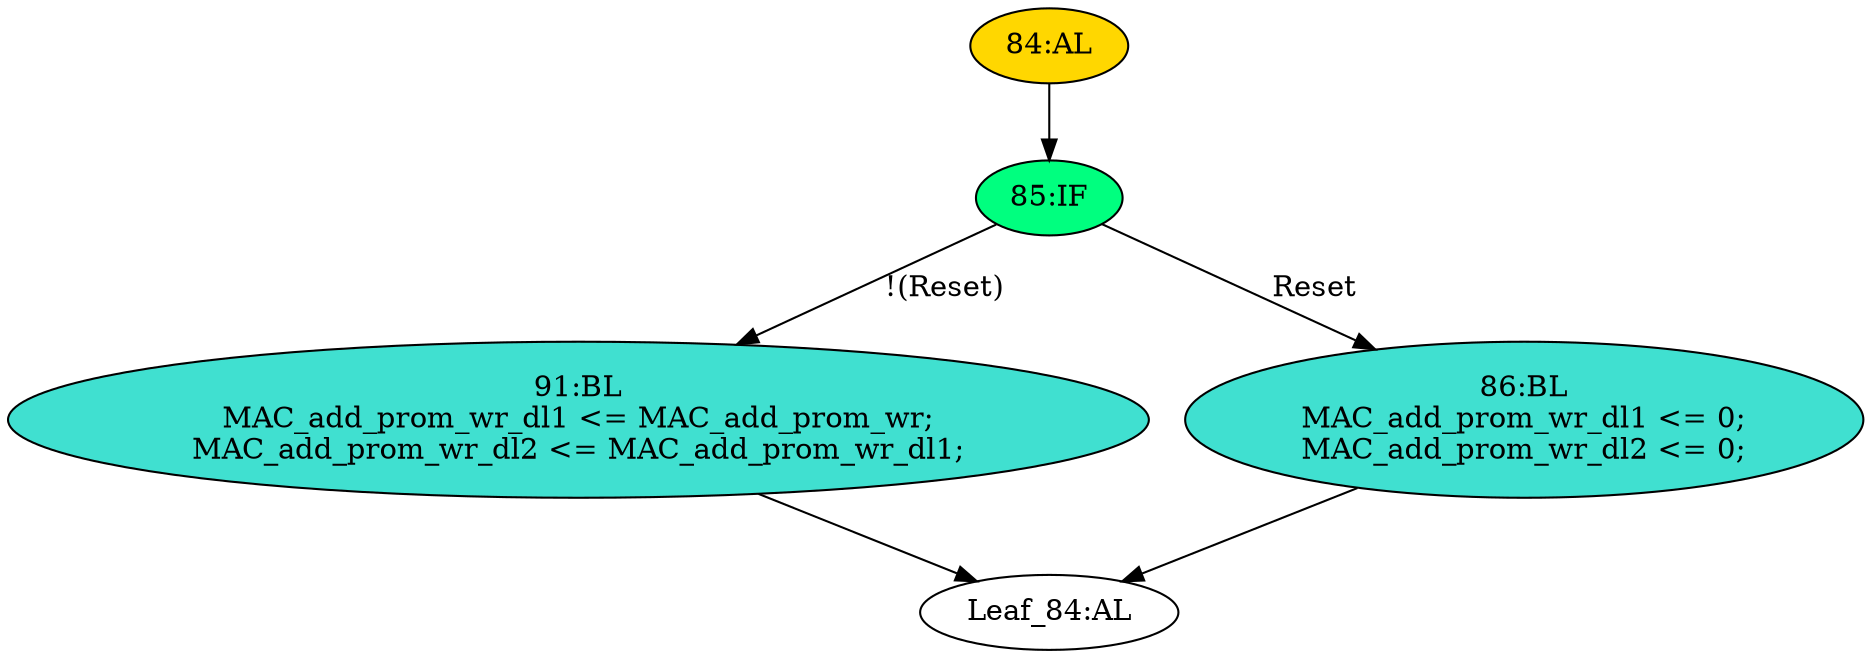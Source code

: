 strict digraph "" {
	node [label="\N"];
	"84:AL"	 [ast="<pyverilog.vparser.ast.Always object at 0x7fcc00856e10>",
		clk_sens=True,
		fillcolor=gold,
		label="84:AL",
		sens="['Clk', 'Reset']",
		statements="[]",
		style=filled,
		typ=Always,
		use_var="['Reset', 'MAC_add_prom_wr_dl1', 'MAC_add_prom_wr']"];
	"85:IF"	 [ast="<pyverilog.vparser.ast.IfStatement object at 0x7fcc00856f90>",
		fillcolor=springgreen,
		label="85:IF",
		statements="[]",
		style=filled,
		typ=IfStatement];
	"84:AL" -> "85:IF"	 [cond="[]",
		lineno=None];
	"91:BL"	 [ast="<pyverilog.vparser.ast.Block object at 0x7fcc00861050>",
		fillcolor=turquoise,
		label="91:BL
MAC_add_prom_wr_dl1 <= MAC_add_prom_wr;
MAC_add_prom_wr_dl2 <= MAC_add_prom_wr_dl1;",
		statements="[<pyverilog.vparser.ast.NonblockingSubstitution object at 0x7fcc00861090>, <pyverilog.vparser.ast.NonblockingSubstitution object \
at 0x7fcc00861250>]",
		style=filled,
		typ=Block];
	"85:IF" -> "91:BL"	 [cond="['Reset']",
		label="!(Reset)",
		lineno=85];
	"86:BL"	 [ast="<pyverilog.vparser.ast.Block object at 0x7fcc00861410>",
		fillcolor=turquoise,
		label="86:BL
MAC_add_prom_wr_dl1 <= 0;
MAC_add_prom_wr_dl2 <= 0;",
		statements="[<pyverilog.vparser.ast.NonblockingSubstitution object at 0x7fcc00861450>, <pyverilog.vparser.ast.NonblockingSubstitution object \
at 0x7fcc008615d0>]",
		style=filled,
		typ=Block];
	"85:IF" -> "86:BL"	 [cond="['Reset']",
		label=Reset,
		lineno=85];
	"Leaf_84:AL"	 [def_var="['MAC_add_prom_wr_dl1', 'MAC_add_prom_wr_dl2']",
		label="Leaf_84:AL"];
	"91:BL" -> "Leaf_84:AL"	 [cond="[]",
		lineno=None];
	"86:BL" -> "Leaf_84:AL"	 [cond="[]",
		lineno=None];
}
